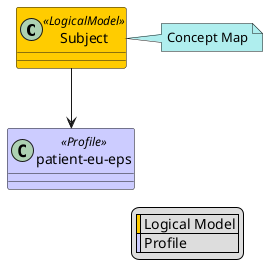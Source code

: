@startuml
skinparam class {
    BackgroundColor<<LogicalModel>> #FFCC00
    BackgroundColor<<Profile>> #CCCCFF
}
skinparam linetype ortho
legend right
  | <#FFCC00> | Logical Model |
  | <#CCCCFF> | Profile |
endlegend
class "Subject" <<LogicalModel>> [[StructureDefinition-Subject.html]]
note right #PaleTurquoise [[ConceptMap-subjectPs2FHIR.html]]
Concept Map
endnote
class "patient-eu-eps" <<Profile>> [[StructureDefinition-patient-eu-eps.html]]
"Subject" --> "patient-eu-eps"
@enduml